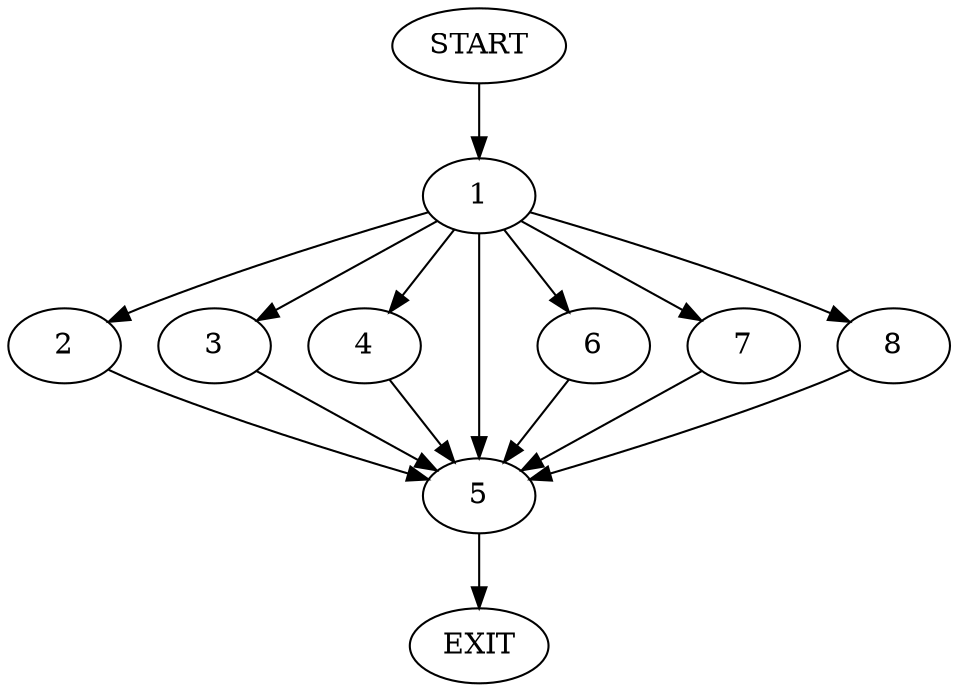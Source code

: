 digraph {
0 [label="START"]
9 [label="EXIT"]
0 -> 1
1 -> 2
1 -> 3
1 -> 4
1 -> 5
1 -> 6
1 -> 7
1 -> 8
7 -> 5
8 -> 5
3 -> 5
2 -> 5
5 -> 9
4 -> 5
6 -> 5
}
